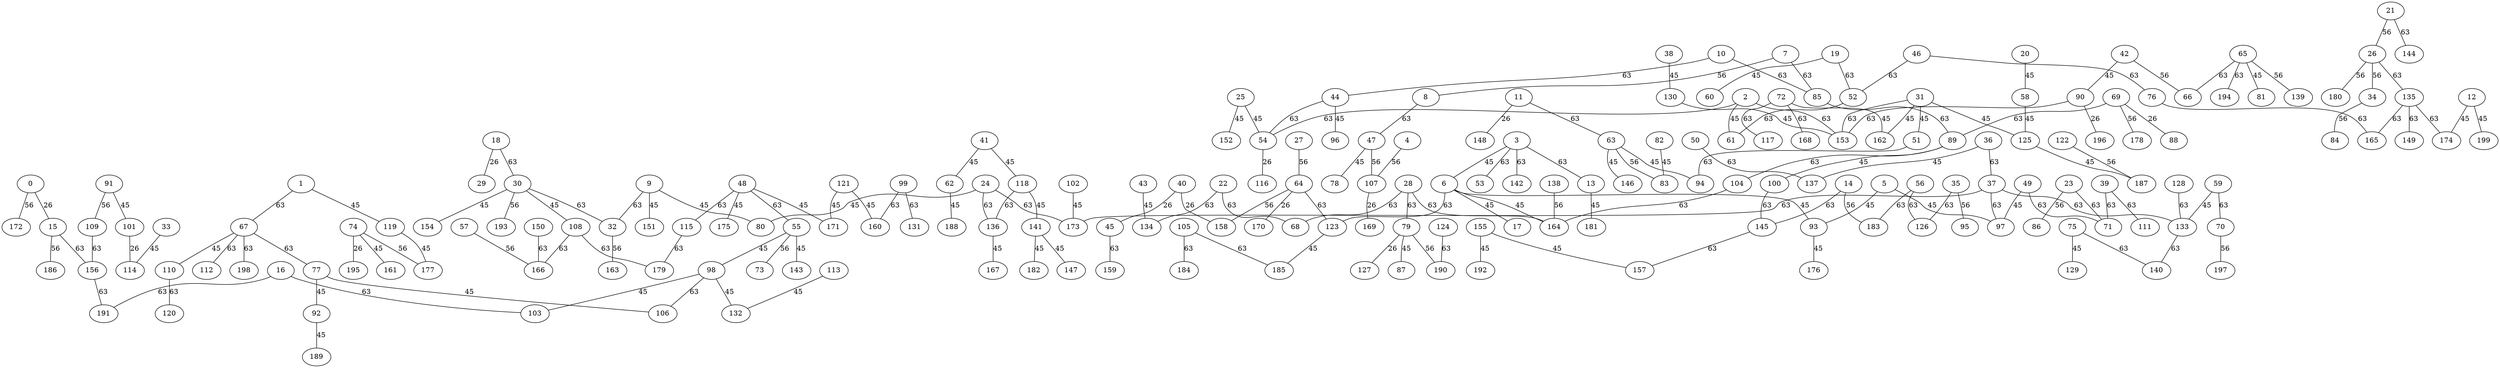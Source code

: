 graph {
	0 -- 172[label=56];
	0 -- 15[label=26];
	1 -- 67[label=63];
	1 -- 119[label=45];
	2 -- 54[label=63];
	2 -- 153[label=63];
	2 -- 61[label=45];
	3 -- 13[label=63];
	3 -- 53[label=63];
	3 -- 142[label=63];
	3 -- 6[label=45];
	4 -- 107[label=56];
	5 -- 93[label=45];
	5 -- 97[label=45];
	6 -- 123[label=63];
	6 -- 17[label=45];
	6 -- 93[label=45];
	6 -- 164[label=45];
	7 -- 85[label=63];
	7 -- 8[label=56];
	8 -- 47[label=63];
	9 -- 32[label=63];
	9 -- 80[label=45];
	9 -- 151[label=45];
	10 -- 44[label=63];
	10 -- 85[label=63];
	11 -- 63[label=63];
	11 -- 148[label=26];
	12 -- 174[label=45];
	12 -- 199[label=45];
	13 -- 181[label=45];
	14 -- 145[label=63];
	14 -- 183[label=56];
	15 -- 156[label=63];
	15 -- 186[label=56];
	16 -- 103[label=63];
	16 -- 191[label=63];
	18 -- 30[label=63];
	18 -- 29[label=26];
	19 -- 52[label=63];
	19 -- 60[label=45];
	20 -- 58[label=45];
	21 -- 144[label=63];
	21 -- 26[label=56];
	22 -- 68[label=63];
	22 -- 134[label=63];
	23 -- 71[label=63];
	23 -- 86[label=56];
	24 -- 136[label=63];
	24 -- 173[label=63];
	24 -- 80[label=45];
	25 -- 54[label=45];
	25 -- 152[label=45];
	26 -- 135[label=63];
	26 -- 34[label=56];
	26 -- 180[label=56];
	27 -- 64[label=56];
	28 -- 68[label=63];
	28 -- 79[label=63];
	28 -- 164[label=63];
	30 -- 32[label=63];
	30 -- 108[label=45];
	30 -- 154[label=45];
	30 -- 193[label=56];
	31 -- 153[label=63];
	31 -- 51[label=45];
	31 -- 125[label=45];
	31 -- 162[label=45];
	32 -- 163[label=56];
	33 -- 114[label=45];
	34 -- 84[label=56];
	35 -- 126[label=63];
	35 -- 95[label=56];
	36 -- 37[label=63];
	36 -- 137[label=45];
	37 -- 97[label=63];
	37 -- 133[label=63];
	37 -- 173[label=63];
	38 -- 130[label=45];
	39 -- 71[label=63];
	39 -- 111[label=63];
	40 -- 45[label=26];
	40 -- 158[label=26];
	41 -- 62[label=45];
	41 -- 118[label=45];
	42 -- 90[label=45];
	42 -- 66[label=56];
	43 -- 134[label=45];
	44 -- 54[label=63];
	44 -- 96[label=45];
	45 -- 159[label=63];
	46 -- 52[label=63];
	46 -- 76[label=63];
	47 -- 78[label=45];
	47 -- 107[label=56];
	48 -- 55[label=63];
	48 -- 115[label=63];
	48 -- 171[label=45];
	48 -- 175[label=45];
	49 -- 71[label=63];
	49 -- 97[label=45];
	50 -- 137[label=63];
	51 -- 94[label=63];
	52 -- 61[label=63];
	54 -- 116[label=26];
	55 -- 98[label=45];
	55 -- 143[label=45];
	55 -- 73[label=56];
	56 -- 126[label=63];
	56 -- 183[label=63];
	57 -- 166[label=56];
	58 -- 125[label=45];
	59 -- 70[label=63];
	59 -- 133[label=45];
	62 -- 188[label=45];
	63 -- 94[label=45];
	63 -- 146[label=45];
	63 -- 83[label=56];
	64 -- 123[label=63];
	64 -- 158[label=56];
	64 -- 170[label=26];
	65 -- 66[label=63];
	65 -- 194[label=63];
	65 -- 81[label=45];
	65 -- 139[label=56];
	67 -- 77[label=63];
	67 -- 112[label=63];
	67 -- 198[label=63];
	67 -- 110[label=45];
	69 -- 89[label=63];
	69 -- 178[label=56];
	69 -- 88[label=26];
	70 -- 197[label=56];
	72 -- 117[label=63];
	72 -- 168[label=63];
	72 -- 162[label=45];
	74 -- 161[label=45];
	74 -- 177[label=56];
	74 -- 195[label=26];
	75 -- 140[label=63];
	75 -- 129[label=45];
	76 -- 165[label=63];
	77 -- 92[label=45];
	77 -- 106[label=45];
	79 -- 87[label=45];
	79 -- 190[label=56];
	79 -- 127[label=26];
	82 -- 83[label=45];
	85 -- 89[label=63];
	89 -- 104[label=63];
	89 -- 100[label=45];
	90 -- 153[label=63];
	90 -- 196[label=26];
	91 -- 101[label=45];
	91 -- 109[label=56];
	92 -- 189[label=45];
	93 -- 176[label=45];
	98 -- 106[label=63];
	98 -- 103[label=45];
	98 -- 132[label=45];
	99 -- 131[label=63];
	99 -- 160[label=63];
	100 -- 145[label=63];
	101 -- 114[label=26];
	102 -- 173[label=45];
	104 -- 164[label=63];
	105 -- 184[label=63];
	105 -- 185[label=63];
	107 -- 169[label=26];
	108 -- 166[label=63];
	108 -- 179[label=63];
	109 -- 156[label=63];
	110 -- 120[label=63];
	113 -- 132[label=45];
	115 -- 179[label=63];
	118 -- 136[label=63];
	118 -- 141[label=45];
	119 -- 177[label=45];
	121 -- 160[label=45];
	121 -- 171[label=45];
	122 -- 187[label=56];
	123 -- 185[label=45];
	124 -- 190[label=63];
	125 -- 187[label=45];
	128 -- 133[label=63];
	130 -- 153[label=45];
	133 -- 140[label=63];
	135 -- 149[label=63];
	135 -- 165[label=63];
	135 -- 174[label=63];
	136 -- 167[label=45];
	138 -- 164[label=56];
	141 -- 147[label=45];
	141 -- 182[label=45];
	145 -- 157[label=63];
	150 -- 166[label=63];
	155 -- 157[label=45];
	155 -- 192[label=45];
	156 -- 191[label=63];
}